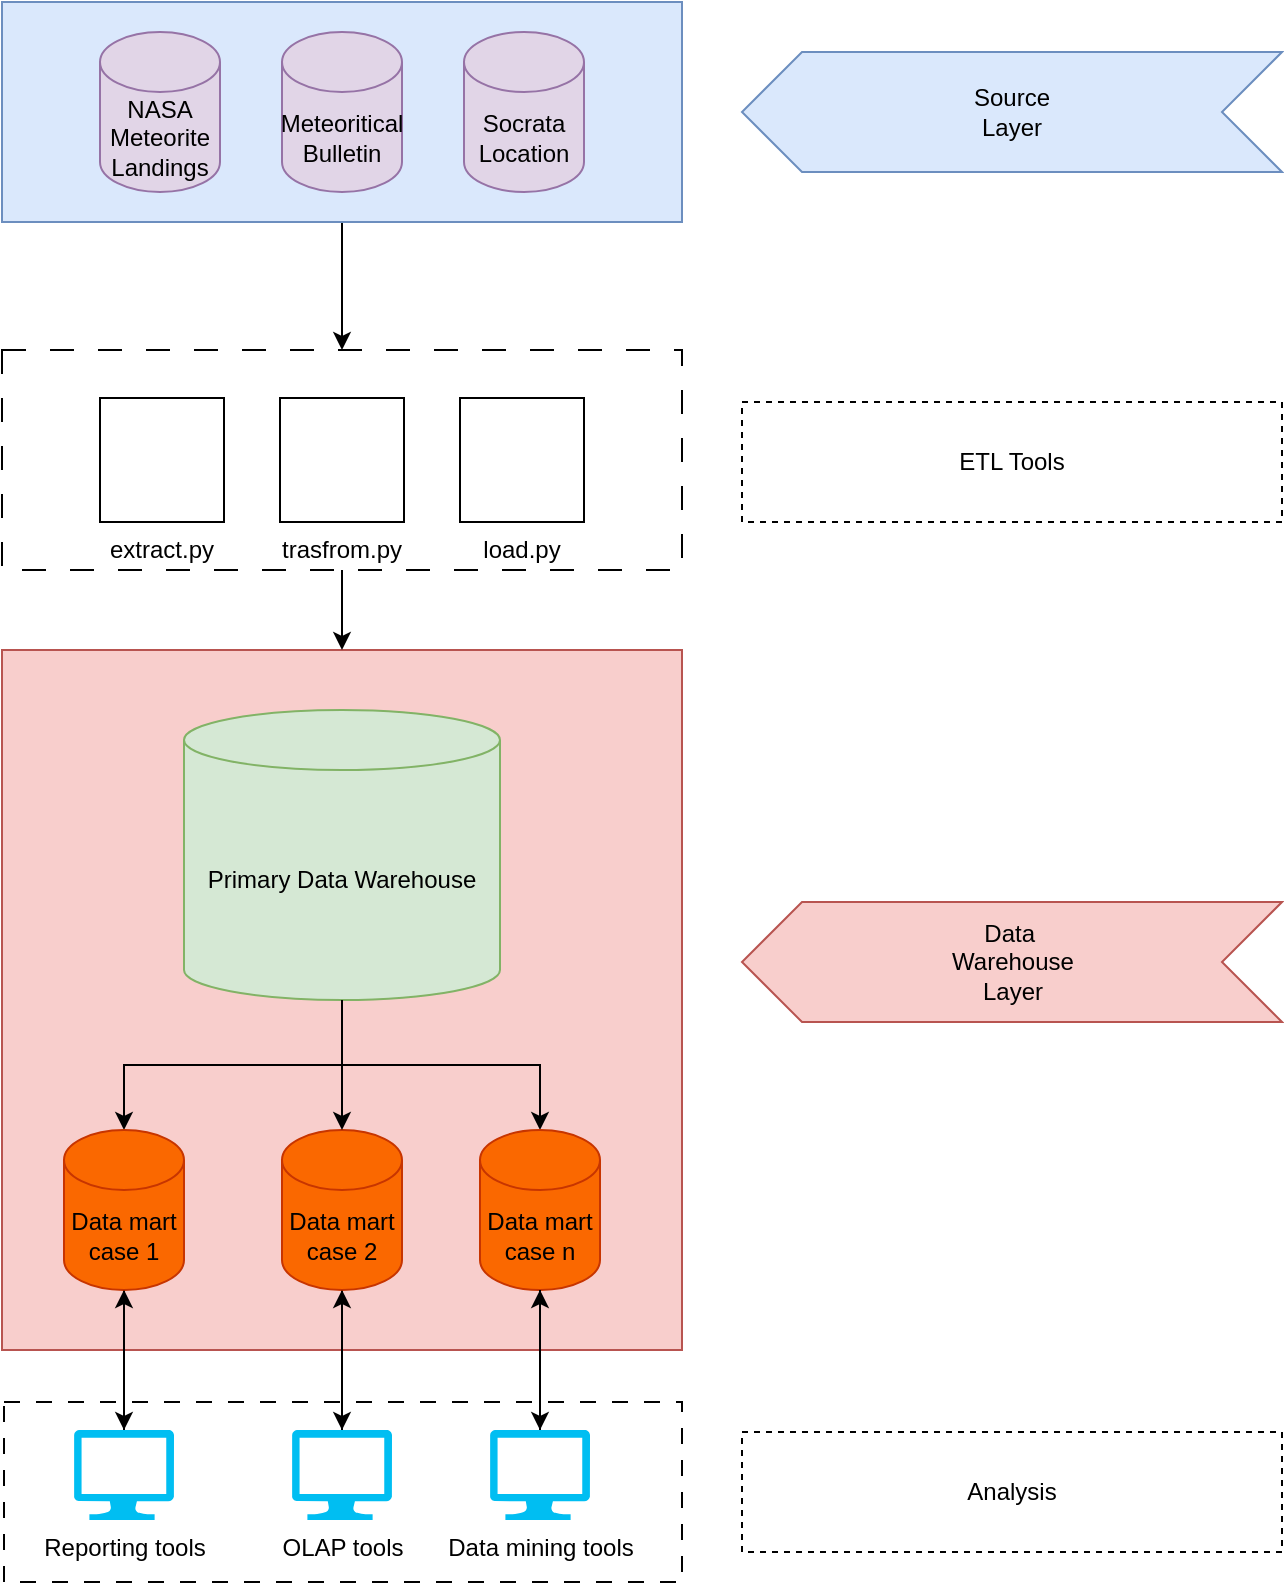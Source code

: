 <mxfile version="24.7.6">
  <diagram name="Pagina-1" id="6pU4iTIbEE54Q4OwRedY">
    <mxGraphModel dx="1140" dy="515" grid="1" gridSize="10" guides="1" tooltips="1" connect="1" arrows="1" fold="1" page="1" pageScale="1" pageWidth="827" pageHeight="1169" math="0" shadow="0">
      <root>
        <mxCell id="0" />
        <mxCell id="1" parent="0" />
        <mxCell id="XJUEB8vd6OtwFzpqkmMM-49" value="" style="rounded=0;whiteSpace=wrap;html=1;dashed=1;dashPattern=8 8;" vertex="1" parent="1">
          <mxGeometry x="121" y="740" width="339" height="90" as="geometry" />
        </mxCell>
        <mxCell id="XJUEB8vd6OtwFzpqkmMM-19" value="" style="rounded=0;whiteSpace=wrap;html=1;fillColor=#f8cecc;strokeColor=#b85450;" vertex="1" parent="1">
          <mxGeometry x="120" y="364" width="340" height="350" as="geometry" />
        </mxCell>
        <mxCell id="XJUEB8vd6OtwFzpqkmMM-38" style="edgeStyle=orthogonalEdgeStyle;rounded=0;orthogonalLoop=1;jettySize=auto;html=1;entryX=0.5;entryY=0;entryDx=0;entryDy=0;" edge="1" parent="1" source="XJUEB8vd6OtwFzpqkmMM-12" target="XJUEB8vd6OtwFzpqkmMM-8">
          <mxGeometry relative="1" as="geometry" />
        </mxCell>
        <mxCell id="XJUEB8vd6OtwFzpqkmMM-12" value="" style="rounded=0;whiteSpace=wrap;html=1;fillColor=#dae8fc;strokeColor=#6c8ebf;" vertex="1" parent="1">
          <mxGeometry x="120" y="40" width="340" height="110" as="geometry" />
        </mxCell>
        <mxCell id="XJUEB8vd6OtwFzpqkmMM-37" style="edgeStyle=orthogonalEdgeStyle;rounded=0;orthogonalLoop=1;jettySize=auto;html=1;" edge="1" parent="1" source="XJUEB8vd6OtwFzpqkmMM-8">
          <mxGeometry relative="1" as="geometry">
            <mxPoint x="290" y="364" as="targetPoint" />
          </mxGeometry>
        </mxCell>
        <mxCell id="XJUEB8vd6OtwFzpqkmMM-8" value="" style="rounded=0;whiteSpace=wrap;html=1;dashed=1;dashPattern=12 12;" vertex="1" parent="1">
          <mxGeometry x="120" y="214" width="340" height="110" as="geometry" />
        </mxCell>
        <mxCell id="XJUEB8vd6OtwFzpqkmMM-1" value="NASA Meteorite Landings" style="shape=cylinder3;whiteSpace=wrap;html=1;boundedLbl=1;backgroundOutline=1;size=15;fillColor=#e1d5e7;strokeColor=#9673a6;" vertex="1" parent="1">
          <mxGeometry x="169" y="55" width="60" height="80" as="geometry" />
        </mxCell>
        <mxCell id="XJUEB8vd6OtwFzpqkmMM-2" value="Meteoritical Bulletin" style="shape=cylinder3;whiteSpace=wrap;html=1;boundedLbl=1;backgroundOutline=1;size=15;fillColor=#e1d5e7;strokeColor=#9673a6;" vertex="1" parent="1">
          <mxGeometry x="260" y="55" width="60" height="80" as="geometry" />
        </mxCell>
        <mxCell id="XJUEB8vd6OtwFzpqkmMM-3" value="extract.py" style="shape=image;verticalLabelPosition=bottom;labelBackgroundColor=default;verticalAlign=top;aspect=fixed;imageAspect=0;image=https://cdn3.iconfinder.com/data/icons/logos-and-brands-adobe/512/267_Python-512.png;imageBorder=default;" vertex="1" parent="1">
          <mxGeometry x="169" y="238" width="62" height="62" as="geometry" />
        </mxCell>
        <mxCell id="XJUEB8vd6OtwFzpqkmMM-4" value="trasfrom.py" style="shape=image;verticalLabelPosition=bottom;labelBackgroundColor=default;verticalAlign=top;aspect=fixed;imageAspect=0;image=https://cdn3.iconfinder.com/data/icons/logos-and-brands-adobe/512/267_Python-512.png;imageBorder=default;" vertex="1" parent="1">
          <mxGeometry x="259" y="238" width="62" height="62" as="geometry" />
        </mxCell>
        <mxCell id="XJUEB8vd6OtwFzpqkmMM-7" value="load.py" style="shape=image;verticalLabelPosition=bottom;labelBackgroundColor=default;verticalAlign=top;aspect=fixed;imageAspect=0;image=https://cdn3.iconfinder.com/data/icons/logos-and-brands-adobe/512/267_Python-512.png;imageBorder=default;" vertex="1" parent="1">
          <mxGeometry x="349" y="238" width="62" height="62" as="geometry" />
        </mxCell>
        <mxCell id="XJUEB8vd6OtwFzpqkmMM-11" value="Socrata Location" style="shape=cylinder3;whiteSpace=wrap;html=1;boundedLbl=1;backgroundOutline=1;size=15;fillColor=#e1d5e7;strokeColor=#9673a6;" vertex="1" parent="1">
          <mxGeometry x="351" y="55" width="60" height="80" as="geometry" />
        </mxCell>
        <mxCell id="XJUEB8vd6OtwFzpqkmMM-34" style="edgeStyle=orthogonalEdgeStyle;rounded=0;orthogonalLoop=1;jettySize=auto;html=1;" edge="1" parent="1" source="XJUEB8vd6OtwFzpqkmMM-14" target="XJUEB8vd6OtwFzpqkmMM-15">
          <mxGeometry relative="1" as="geometry" />
        </mxCell>
        <mxCell id="XJUEB8vd6OtwFzpqkmMM-36" style="edgeStyle=orthogonalEdgeStyle;rounded=0;orthogonalLoop=1;jettySize=auto;html=1;" edge="1" parent="1" source="XJUEB8vd6OtwFzpqkmMM-14" target="XJUEB8vd6OtwFzpqkmMM-17">
          <mxGeometry relative="1" as="geometry" />
        </mxCell>
        <mxCell id="XJUEB8vd6OtwFzpqkmMM-14" value="Primary Data Warehouse" style="shape=cylinder3;whiteSpace=wrap;html=1;boundedLbl=1;backgroundOutline=1;size=15;fillColor=#d5e8d4;strokeColor=#82b366;" vertex="1" parent="1">
          <mxGeometry x="211" y="394" width="158" height="145" as="geometry" />
        </mxCell>
        <mxCell id="XJUEB8vd6OtwFzpqkmMM-28" value="" style="edgeStyle=orthogonalEdgeStyle;rounded=0;orthogonalLoop=1;jettySize=auto;html=1;" edge="1" parent="1" source="XJUEB8vd6OtwFzpqkmMM-15" target="XJUEB8vd6OtwFzpqkmMM-22">
          <mxGeometry relative="1" as="geometry" />
        </mxCell>
        <mxCell id="XJUEB8vd6OtwFzpqkmMM-15" value="Data mart case 1" style="shape=cylinder3;whiteSpace=wrap;html=1;boundedLbl=1;backgroundOutline=1;size=15;fillColor=#fa6800;fontColor=#000000;strokeColor=#C73500;" vertex="1" parent="1">
          <mxGeometry x="151" y="604" width="60" height="80" as="geometry" />
        </mxCell>
        <mxCell id="XJUEB8vd6OtwFzpqkmMM-30" value="" style="edgeStyle=orthogonalEdgeStyle;rounded=0;orthogonalLoop=1;jettySize=auto;html=1;" edge="1" parent="1" source="XJUEB8vd6OtwFzpqkmMM-16" target="XJUEB8vd6OtwFzpqkmMM-23">
          <mxGeometry relative="1" as="geometry" />
        </mxCell>
        <mxCell id="XJUEB8vd6OtwFzpqkmMM-16" value="Data mart case 2" style="shape=cylinder3;whiteSpace=wrap;html=1;boundedLbl=1;backgroundOutline=1;size=15;fillColor=#fa6800;fontColor=#000000;strokeColor=#C73500;" vertex="1" parent="1">
          <mxGeometry x="260" y="604" width="60" height="80" as="geometry" />
        </mxCell>
        <mxCell id="XJUEB8vd6OtwFzpqkmMM-17" value="Data mart case n" style="shape=cylinder3;whiteSpace=wrap;html=1;boundedLbl=1;backgroundOutline=1;size=15;fillColor=#fa6800;fontColor=#000000;strokeColor=#C73500;" vertex="1" parent="1">
          <mxGeometry x="359" y="604" width="60" height="80" as="geometry" />
        </mxCell>
        <mxCell id="XJUEB8vd6OtwFzpqkmMM-27" value="" style="edgeStyle=orthogonalEdgeStyle;rounded=0;orthogonalLoop=1;jettySize=auto;html=1;" edge="1" parent="1" source="XJUEB8vd6OtwFzpqkmMM-22" target="XJUEB8vd6OtwFzpqkmMM-15">
          <mxGeometry relative="1" as="geometry" />
        </mxCell>
        <mxCell id="XJUEB8vd6OtwFzpqkmMM-22" value="Reporting tools" style="verticalLabelPosition=bottom;html=1;verticalAlign=top;align=center;strokeColor=none;fillColor=#00BEF2;shape=mxgraph.azure.computer;pointerEvents=1;" vertex="1" parent="1">
          <mxGeometry x="156" y="754" width="50" height="45" as="geometry" />
        </mxCell>
        <mxCell id="XJUEB8vd6OtwFzpqkmMM-31" style="edgeStyle=orthogonalEdgeStyle;rounded=0;orthogonalLoop=1;jettySize=auto;html=1;" edge="1" parent="1" source="XJUEB8vd6OtwFzpqkmMM-23" target="XJUEB8vd6OtwFzpqkmMM-16">
          <mxGeometry relative="1" as="geometry" />
        </mxCell>
        <mxCell id="XJUEB8vd6OtwFzpqkmMM-23" value="OLAP tools" style="verticalLabelPosition=bottom;html=1;verticalAlign=top;align=center;strokeColor=none;fillColor=#00BEF2;shape=mxgraph.azure.computer;pointerEvents=1;" vertex="1" parent="1">
          <mxGeometry x="265" y="754" width="50" height="45" as="geometry" />
        </mxCell>
        <mxCell id="XJUEB8vd6OtwFzpqkmMM-32" style="edgeStyle=orthogonalEdgeStyle;rounded=0;orthogonalLoop=1;jettySize=auto;html=1;" edge="1" parent="1" source="XJUEB8vd6OtwFzpqkmMM-26" target="XJUEB8vd6OtwFzpqkmMM-17">
          <mxGeometry relative="1" as="geometry" />
        </mxCell>
        <mxCell id="XJUEB8vd6OtwFzpqkmMM-26" value="Data mining tools" style="verticalLabelPosition=bottom;html=1;verticalAlign=top;align=center;strokeColor=none;fillColor=#00BEF2;shape=mxgraph.azure.computer;pointerEvents=1;" vertex="1" parent="1">
          <mxGeometry x="364" y="754" width="50" height="45" as="geometry" />
        </mxCell>
        <mxCell id="XJUEB8vd6OtwFzpqkmMM-33" style="edgeStyle=orthogonalEdgeStyle;rounded=0;orthogonalLoop=1;jettySize=auto;html=1;entryX=0.5;entryY=0;entryDx=0;entryDy=0;entryPerimeter=0;" edge="1" parent="1" source="XJUEB8vd6OtwFzpqkmMM-17" target="XJUEB8vd6OtwFzpqkmMM-26">
          <mxGeometry relative="1" as="geometry" />
        </mxCell>
        <mxCell id="XJUEB8vd6OtwFzpqkmMM-35" style="edgeStyle=orthogonalEdgeStyle;rounded=0;orthogonalLoop=1;jettySize=auto;html=1;entryX=0.5;entryY=0;entryDx=0;entryDy=0;entryPerimeter=0;" edge="1" parent="1" source="XJUEB8vd6OtwFzpqkmMM-14" target="XJUEB8vd6OtwFzpqkmMM-16">
          <mxGeometry relative="1" as="geometry" />
        </mxCell>
        <mxCell id="XJUEB8vd6OtwFzpqkmMM-39" value="" style="html=1;shadow=0;dashed=0;align=center;verticalAlign=middle;shape=mxgraph.arrows2.arrow;dy=0;dx=30;notch=30;rotation=-180;fillColor=#dae8fc;strokeColor=#6c8ebf;" vertex="1" parent="1">
          <mxGeometry x="490" y="65" width="270" height="60" as="geometry" />
        </mxCell>
        <mxCell id="XJUEB8vd6OtwFzpqkmMM-40" value="Source Layer" style="text;html=1;align=center;verticalAlign=middle;whiteSpace=wrap;rounded=0;" vertex="1" parent="1">
          <mxGeometry x="595" y="80" width="60" height="30" as="geometry" />
        </mxCell>
        <mxCell id="XJUEB8vd6OtwFzpqkmMM-45" value="" style="html=1;shadow=0;dashed=0;align=center;verticalAlign=middle;shape=mxgraph.arrows2.arrow;dy=0;dx=30;notch=30;rotation=-180;fillColor=#f8cecc;strokeColor=#b85450;" vertex="1" parent="1">
          <mxGeometry x="490" y="490" width="270" height="60" as="geometry" />
        </mxCell>
        <mxCell id="XJUEB8vd6OtwFzpqkmMM-46" value="Data&amp;nbsp;&lt;div&gt;Warehouse Layer&lt;/div&gt;" style="text;html=1;align=center;verticalAlign=middle;whiteSpace=wrap;rounded=0;" vertex="1" parent="1">
          <mxGeometry x="577.5" y="505" width="95" height="30" as="geometry" />
        </mxCell>
        <mxCell id="XJUEB8vd6OtwFzpqkmMM-47" value="ETL Tools" style="rounded=0;whiteSpace=wrap;html=1;dashed=1;" vertex="1" parent="1">
          <mxGeometry x="490" y="240" width="270" height="60" as="geometry" />
        </mxCell>
        <mxCell id="XJUEB8vd6OtwFzpqkmMM-48" value="Analysis" style="rounded=0;whiteSpace=wrap;html=1;dashed=1;" vertex="1" parent="1">
          <mxGeometry x="490" y="755" width="270" height="60" as="geometry" />
        </mxCell>
      </root>
    </mxGraphModel>
  </diagram>
</mxfile>
